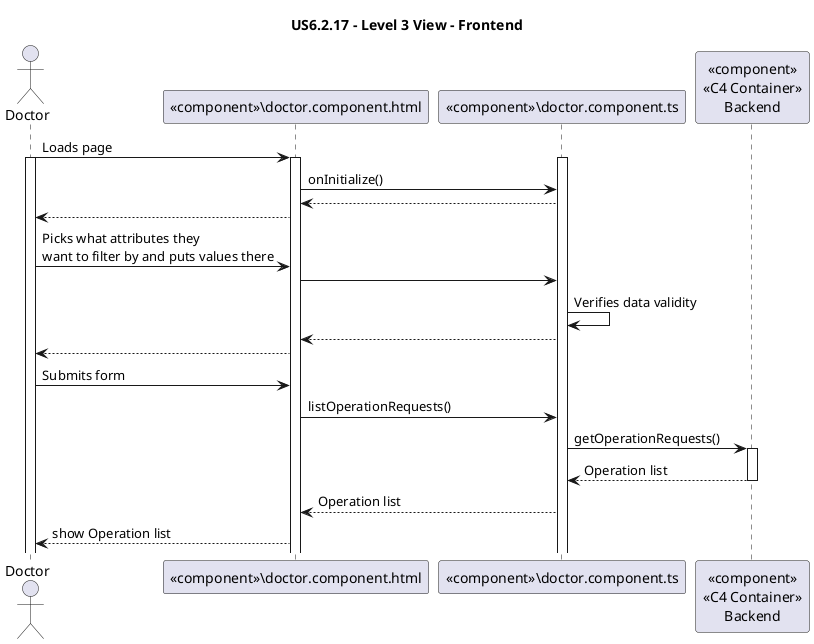 ' 
' User Story: As a **Doctor**, I want to list/search operation requisitions, so that I see the details, edit, and remove operation requisitions
'
' Acceptance Criteria:
' 
' - Doctors can **search operations** fro some value.
' - The system displays search results in a list view with value entered.
' - Doctors can **select an operation from the list** to edit or delete the patient record.

@startuml

title US6.2.17 - Level 3 View - Frontend

actor Doctor as U
participant "«component»\doctor.component.html" as html
participant "«component»\doctor.component.ts" as ts

participant "«component»\n«C4 Container»\nBackend" as backend

U -> html : Loads page
activate U
activate html
activate ts

html -> ts : onInitialize()
ts --> html
html --> U

U -> html : Picks what attributes they\nwant to filter by and puts values there
html -> ts
ts -> ts : Verifies data validity
ts --> html
html --> U

U -> html : Submits form
html -> ts : listOperationRequests()
ts -> backend: getOperationRequests()
activate backend
backend --> ts : Operation list
deactivate backend
ts --> html : Operation list
html --> U : show Operation list

@enduml